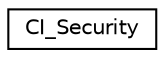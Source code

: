 digraph "Graphical Class Hierarchy"
{
  edge [fontname="Helvetica",fontsize="10",labelfontname="Helvetica",labelfontsize="10"];
  node [fontname="Helvetica",fontsize="10",shape=record];
  rankdir="LR";
  Node1 [label="CI_Security",height=0.2,width=0.4,color="black", fillcolor="white", style="filled",URL="$class_c_i___security.html"];
}
